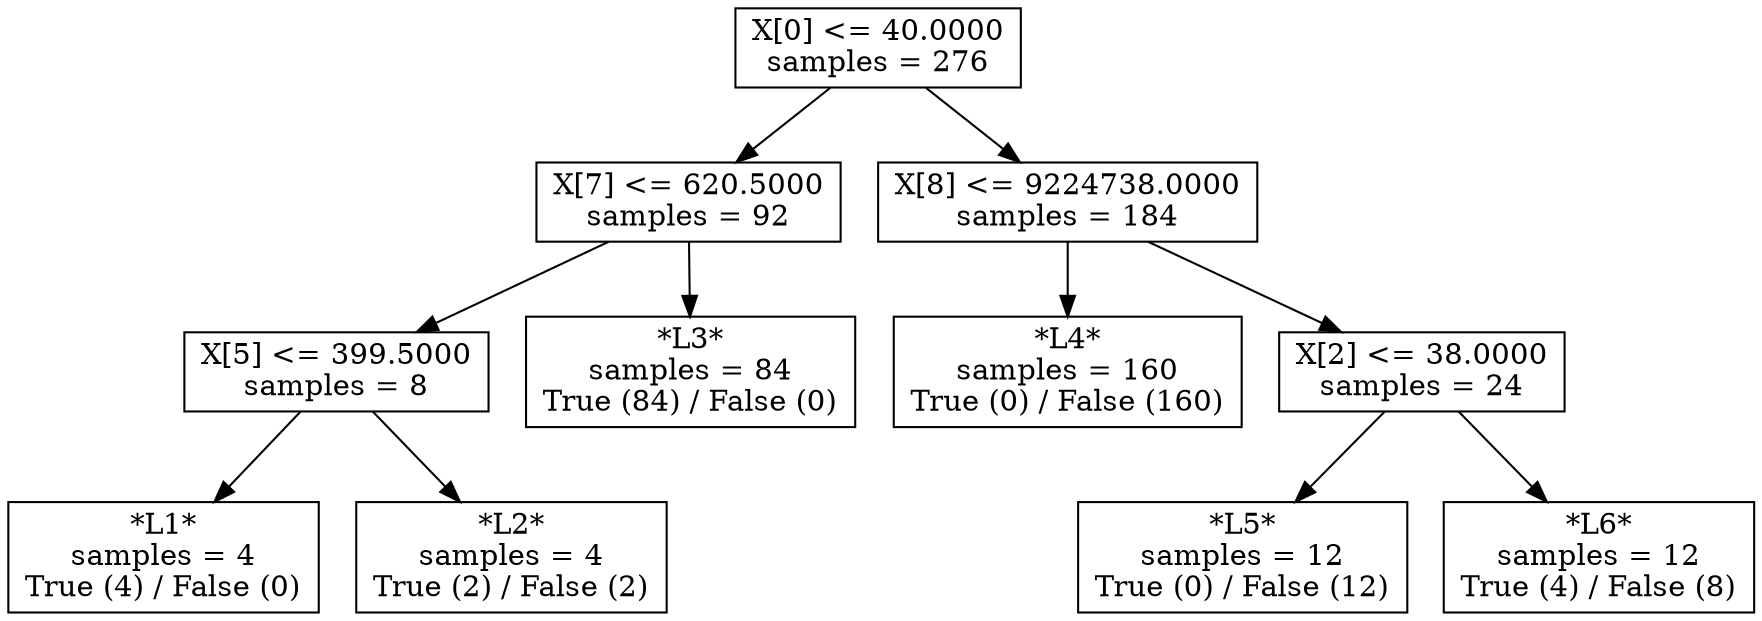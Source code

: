 digraph Tree {
0 [label="X[0] <= 40.0000\nsamples = 276", shape="box"] ;
1 [label="X[7] <= 620.5000\nsamples = 92", shape="box"] ;
0 -> 1 ;
2 [label="X[5] <= 399.5000\nsamples = 8", shape="box"] ;
1 -> 2 ;
3 [label="*L1*\nsamples = 4\nTrue (4) / False (0)", shape="box"] ;
2 -> 3 ;
4 [label="*L2*\nsamples = 4\nTrue (2) / False (2)", shape="box"] ;
2 -> 4 ;
5 [label="*L3*\nsamples = 84\nTrue (84) / False (0)", shape="box"] ;
1 -> 5 ;
6 [label="X[8] <= 9224738.0000\nsamples = 184", shape="box"] ;
0 -> 6 ;
7 [label="*L4*\nsamples = 160\nTrue (0) / False (160)", shape="box"] ;
6 -> 7 ;
8 [label="X[2] <= 38.0000\nsamples = 24", shape="box"] ;
6 -> 8 ;
9 [label="*L5*\nsamples = 12\nTrue (0) / False (12)", shape="box"] ;
8 -> 9 ;
10 [label="*L6*\nsamples = 12\nTrue (4) / False (8)", shape="box"] ;
8 -> 10 ;
}
